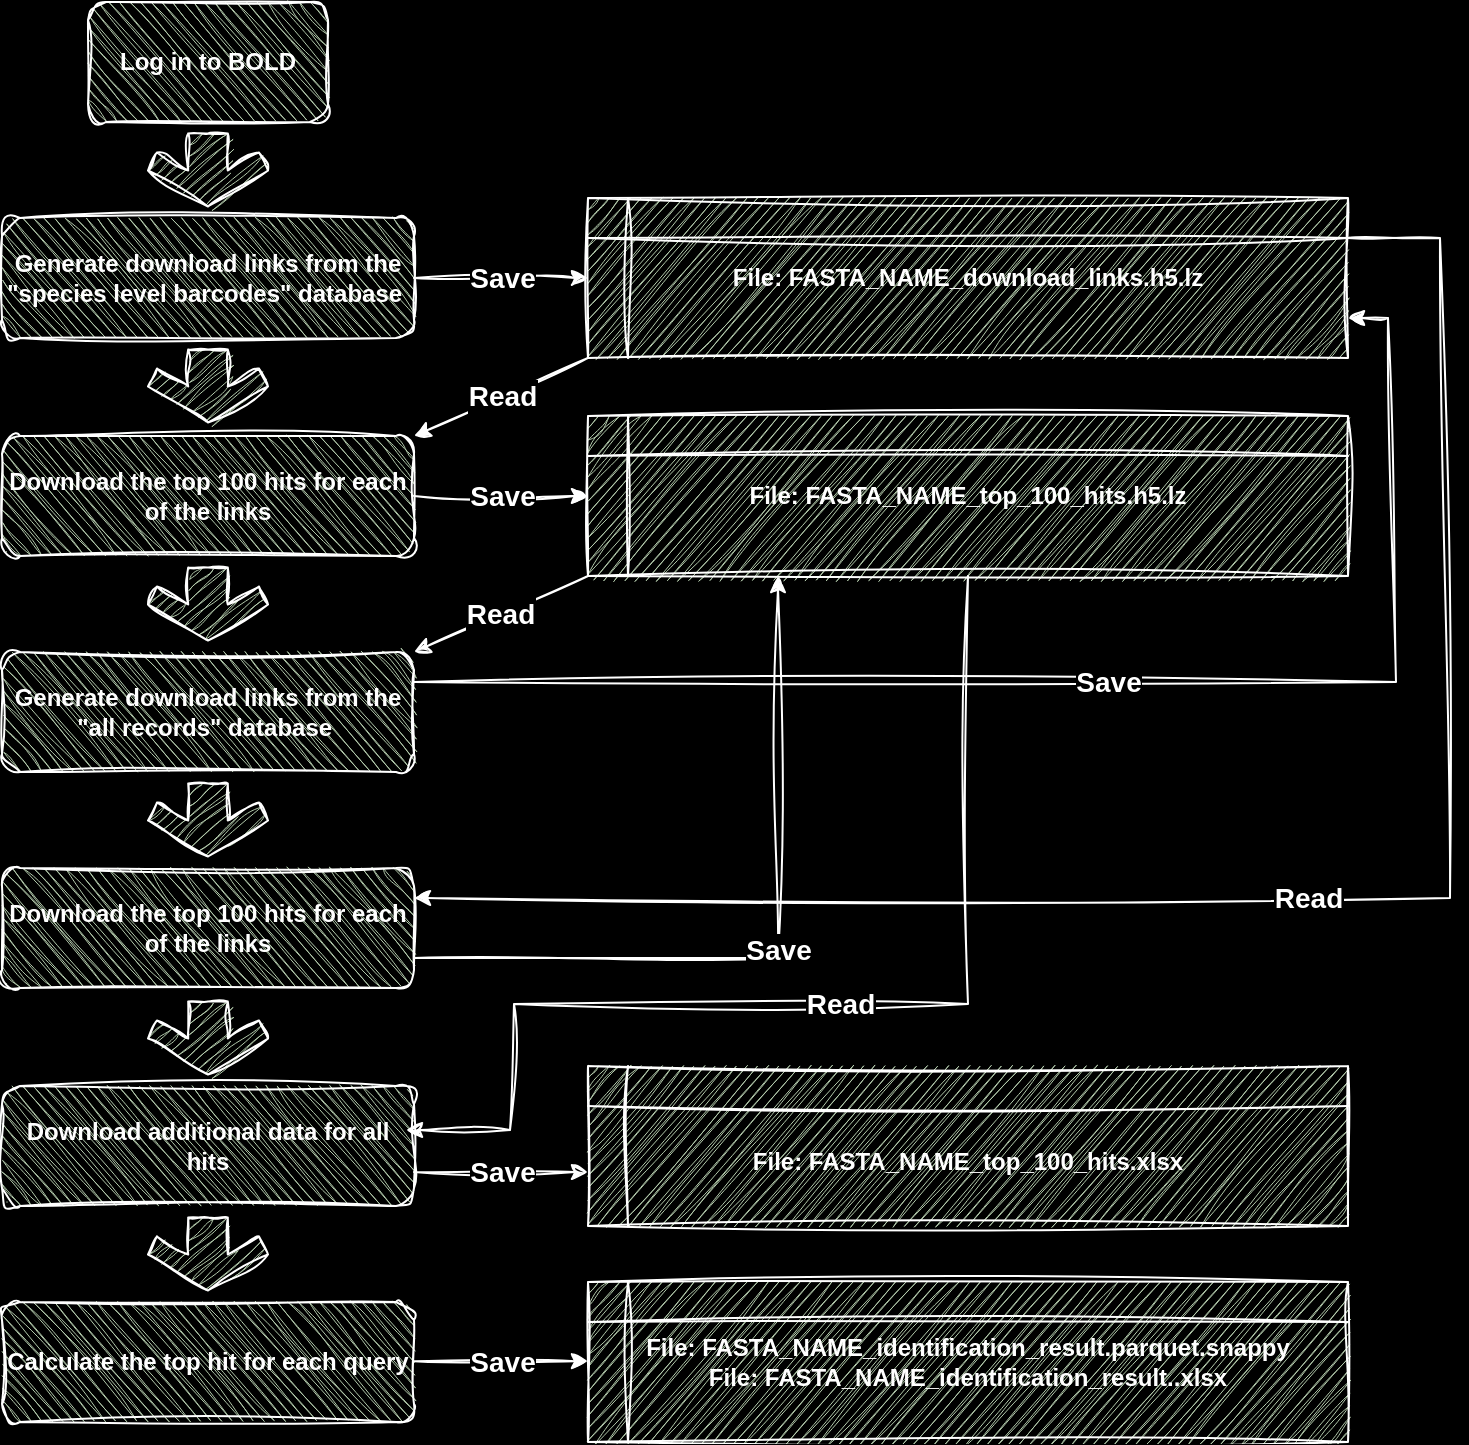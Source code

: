 <mxfile version="24.4.9" type="github">
  <diagram name="Seite-1" id="E304glDuHv-My9nMEjOT">
    <mxGraphModel dx="1027" dy="913" grid="0" gridSize="10" guides="1" tooltips="1" connect="1" arrows="1" fold="1" page="1" pageScale="1" pageWidth="827" pageHeight="1169" background="#000000" math="0" shadow="0">
      <root>
        <mxCell id="0" />
        <mxCell id="1" parent="0" />
        <mxCell id="v3sZ_OI-lQdHN_WBkO5k-1" value="&lt;b&gt;&lt;font color=&quot;#ffffff&quot; face=&quot;Helvetica&quot;&gt;Log in to BOLD&lt;/font&gt;&lt;/b&gt;" style="rounded=1;whiteSpace=wrap;html=1;flipV=1;labelBackgroundColor=none;fillColor=#B2C9AB;strokeColor=#ffffff;fontColor=#000000;glass=0;shadow=0;sketch=1;curveFitting=1;jiggle=2;" parent="1" vertex="1">
          <mxGeometry x="80" y="40" width="120" height="60" as="geometry" />
        </mxCell>
        <mxCell id="v3sZ_OI-lQdHN_WBkO5k-2" value="&lt;b&gt;&lt;font color=&quot;#ffffff&quot;&gt;Generate download links from the &quot;species level barcodes&quot; database&amp;nbsp;&lt;/font&gt;&lt;/b&gt;" style="rounded=1;whiteSpace=wrap;html=1;flipV=1;labelBackgroundColor=none;fillColor=#B2C9AB;strokeColor=#ffffff;fontColor=#000000;sketch=1;curveFitting=1;jiggle=2;" parent="1" vertex="1">
          <mxGeometry x="37" y="148" width="206" height="60" as="geometry" />
        </mxCell>
        <mxCell id="v3sZ_OI-lQdHN_WBkO5k-3" value="&lt;b&gt;&lt;font color=&quot;#ffffff&quot;&gt;Download the top 100 hits for each of the links&lt;/font&gt;&lt;/b&gt;" style="rounded=1;whiteSpace=wrap;html=1;flipV=1;labelBackgroundColor=none;fillColor=#B2C9AB;strokeColor=#ffffff;fontColor=#000000;sketch=1;curveFitting=1;jiggle=2;" parent="1" vertex="1">
          <mxGeometry x="37" y="257" width="206" height="60" as="geometry" />
        </mxCell>
        <mxCell id="v3sZ_OI-lQdHN_WBkO5k-12" value="&lt;b&gt;&lt;font color=&quot;#ffffff&quot;&gt;File: FASTA_NAME_download_links.h5.lz&lt;/font&gt;&lt;/b&gt;" style="shape=internalStorage;whiteSpace=wrap;html=1;backgroundOutline=1;labelBackgroundColor=none;fillColor=#B2C9AB;strokeColor=#FFFFFF;fontColor=#000000;sketch=1;curveFitting=1;jiggle=2;" parent="1" vertex="1">
          <mxGeometry x="330" y="138" width="380" height="80" as="geometry" />
        </mxCell>
        <mxCell id="v3sZ_OI-lQdHN_WBkO5k-24" value="&lt;b&gt;&lt;font color=&quot;#ffffff&quot;&gt;File: FASTA_NAME_top_100_hits.h5.lz&lt;/font&gt;&lt;/b&gt;" style="shape=internalStorage;whiteSpace=wrap;html=1;backgroundOutline=1;labelBackgroundColor=none;fillColor=#B2C9AB;strokeColor=#FFFFFF;fontColor=#000000;sketch=1;curveFitting=1;jiggle=2;" parent="1" vertex="1">
          <mxGeometry x="330" y="247" width="380" height="80" as="geometry" />
        </mxCell>
        <mxCell id="v3sZ_OI-lQdHN_WBkO5k-28" value="" style="html=1;shadow=0;dashed=0;align=center;verticalAlign=middle;shape=mxgraph.arrows2.sharpArrow2;dy1=0.67;dx1=18;dx2=18;dy3=0.15;dx3=27;notch=0;rotation=90;flipV=1;labelBackgroundColor=none;fillColor=#B2C9AB;strokeColor=#ffffff;fontColor=#46495D;sketch=1;curveFitting=1;jiggle=2;" parent="1" vertex="1">
          <mxGeometry x="121.75" y="94" width="36.5" height="60" as="geometry" />
        </mxCell>
        <mxCell id="v3sZ_OI-lQdHN_WBkO5k-29" value="" style="html=1;shadow=0;dashed=0;align=center;verticalAlign=middle;shape=mxgraph.arrows2.sharpArrow2;dy1=0.67;dx1=18;dx2=18;dy3=0.15;dx3=27;notch=0;rotation=90;flipV=1;labelBackgroundColor=none;fillColor=#B2C9AB;strokeColor=#ffffff;fontColor=#46495D;sketch=1;curveFitting=1;jiggle=2;" parent="1" vertex="1">
          <mxGeometry x="121.75" y="202" width="36.5" height="60" as="geometry" />
        </mxCell>
        <mxCell id="qcUZMT7_kW-sap-ayvWj-1" value="&lt;b&gt;&lt;font color=&quot;#ffffff&quot;&gt;Generate download links from the &quot;all records&quot; database&amp;nbsp;&lt;/font&gt;&lt;/b&gt;" style="rounded=1;whiteSpace=wrap;html=1;flipV=1;labelBackgroundColor=none;fillColor=#B2C9AB;strokeColor=#ffffff;fontColor=#000000;sketch=1;curveFitting=1;jiggle=2;" parent="1" vertex="1">
          <mxGeometry x="37" y="365" width="206" height="60" as="geometry" />
        </mxCell>
        <mxCell id="qcUZMT7_kW-sap-ayvWj-2" value="" style="html=1;shadow=0;dashed=0;align=center;verticalAlign=middle;shape=mxgraph.arrows2.sharpArrow2;dy1=0.67;dx1=18;dx2=18;dy3=0.15;dx3=27;notch=0;rotation=90;flipV=1;labelBackgroundColor=none;fillColor=#B2C9AB;strokeColor=#ffffff;fontColor=#46495D;sketch=1;curveFitting=1;jiggle=2;" parent="1" vertex="1">
          <mxGeometry x="121.75" y="311" width="36.5" height="60" as="geometry" />
        </mxCell>
        <mxCell id="qcUZMT7_kW-sap-ayvWj-12" value="&lt;b&gt;&lt;font color=&quot;#ffffff&quot;&gt;Download the top 100 hits for each of the links&lt;/font&gt;&lt;/b&gt;" style="rounded=1;whiteSpace=wrap;html=1;flipV=1;labelBackgroundColor=none;fillColor=#B2C9AB;strokeColor=#ffffff;fontColor=#000000;sketch=1;curveFitting=1;jiggle=2;" parent="1" vertex="1">
          <mxGeometry x="37" y="473" width="206" height="60" as="geometry" />
        </mxCell>
        <mxCell id="qcUZMT7_kW-sap-ayvWj-13" value="" style="html=1;shadow=0;dashed=0;align=center;verticalAlign=middle;shape=mxgraph.arrows2.sharpArrow2;dy1=0.67;dx1=18;dx2=18;dy3=0.15;dx3=27;notch=0;rotation=90;flipV=1;labelBackgroundColor=none;fillColor=#B2C9AB;strokeColor=#ffffff;fontColor=#46495D;sketch=1;curveFitting=1;jiggle=2;" parent="1" vertex="1">
          <mxGeometry x="121.75" y="419" width="36.5" height="60" as="geometry" />
        </mxCell>
        <mxCell id="qcUZMT7_kW-sap-ayvWj-19" value="" style="html=1;shadow=0;dashed=0;align=center;verticalAlign=middle;shape=mxgraph.arrows2.sharpArrow2;dy1=0.67;dx1=18;dx2=18;dy3=0.15;dx3=27;notch=0;rotation=90;flipV=1;labelBackgroundColor=none;fillColor=#B2C9AB;strokeColor=#ffffff;fontColor=#46495D;sketch=1;curveFitting=1;jiggle=2;" parent="1" vertex="1">
          <mxGeometry x="121.75" y="528" width="36.5" height="60" as="geometry" />
        </mxCell>
        <mxCell id="qcUZMT7_kW-sap-ayvWj-20" value="&lt;b&gt;&lt;font color=&quot;#ffffff&quot;&gt;Download additional data for all hits&lt;/font&gt;&lt;/b&gt;" style="rounded=1;whiteSpace=wrap;html=1;flipV=1;labelBackgroundColor=none;fillColor=#B2C9AB;strokeColor=#ffffff;fontColor=#000000;sketch=1;curveFitting=1;jiggle=2;" parent="1" vertex="1">
          <mxGeometry x="37" y="582" width="206" height="60" as="geometry" />
        </mxCell>
        <mxCell id="qcUZMT7_kW-sap-ayvWj-23" value="&lt;br&gt;&lt;div&gt;&lt;b&gt;&lt;font color=&quot;#ffffff&quot;&gt;File: FASTA_NAME_top_100_hits.xlsx&lt;/font&gt;&lt;/b&gt;&lt;br&gt;&lt;/div&gt;" style="shape=internalStorage;whiteSpace=wrap;html=1;backgroundOutline=1;labelBackgroundColor=none;fillColor=#B2C9AB;strokeColor=#ffffff;fontColor=#000000;sketch=1;curveFitting=1;jiggle=2;" parent="1" vertex="1">
          <mxGeometry x="330" y="572" width="380" height="80" as="geometry" />
        </mxCell>
        <mxCell id="qcUZMT7_kW-sap-ayvWj-26" value="&lt;b&gt;&lt;font color=&quot;#ffffff&quot;&gt;Calculate the top hit for each query&lt;/font&gt;&lt;/b&gt;" style="rounded=1;whiteSpace=wrap;html=1;flipV=1;labelBackgroundColor=none;fillColor=#B2C9AB;strokeColor=#ffffff;fontColor=#000000;sketch=1;curveFitting=1;jiggle=2;" parent="1" vertex="1">
          <mxGeometry x="37" y="690" width="206" height="60" as="geometry" />
        </mxCell>
        <mxCell id="qcUZMT7_kW-sap-ayvWj-27" value="" style="html=1;shadow=0;dashed=0;align=center;verticalAlign=middle;shape=mxgraph.arrows2.sharpArrow2;dy1=0.67;dx1=18;dx2=18;dy3=0.15;dx3=27;notch=0;rotation=90;flipV=1;labelBackgroundColor=none;fillColor=#B2C9AB;strokeColor=#ffffff;fontColor=#46495D;sketch=1;curveFitting=1;jiggle=2;" parent="1" vertex="1">
          <mxGeometry x="121.75" y="636" width="36.5" height="60" as="geometry" />
        </mxCell>
        <mxCell id="qcUZMT7_kW-sap-ayvWj-30" value="&lt;b&gt;&lt;font color=&quot;#ffffff&quot;&gt;File: FASTA_NAME_identification_result.parquet.snappy&lt;/font&gt;&lt;/b&gt;&lt;div&gt;&lt;b&gt;&lt;font color=&quot;#ffffff&quot;&gt;File: FASTA_NAME_identification_result..xlsx&lt;/font&gt;&lt;/b&gt;&lt;br&gt;&lt;/div&gt;" style="shape=internalStorage;whiteSpace=wrap;html=1;backgroundOutline=1;labelBackgroundColor=none;fillColor=#B2C9AB;strokeColor=#ffffff;fontColor=#000000;sketch=1;curveFitting=1;jiggle=2;" parent="1" vertex="1">
          <mxGeometry x="330" y="680" width="380" height="80" as="geometry" />
        </mxCell>
        <mxCell id="3W-dGtz34JTeuM_kxxyQ-4" value="Save" style="endArrow=classic;html=1;rounded=0;strokeColor=#ffffff;labelBackgroundColor=#000000;fontColor=#FFFFFF;fontSize=14;fontStyle=1;sketch=1;curveFitting=1;jiggle=2;exitX=1;exitY=0.5;exitDx=0;exitDy=0;entryX=0;entryY=0.5;entryDx=0;entryDy=0;" edge="1" parent="1" source="v3sZ_OI-lQdHN_WBkO5k-2" target="v3sZ_OI-lQdHN_WBkO5k-12">
          <mxGeometry relative="1" as="geometry">
            <mxPoint x="270" y="100" as="sourcePoint" />
            <mxPoint x="370" y="100" as="targetPoint" />
          </mxGeometry>
        </mxCell>
        <mxCell id="3W-dGtz34JTeuM_kxxyQ-7" value="Read" style="endArrow=classic;html=1;rounded=0;strokeColor=#ffffff;labelBackgroundColor=#000000;fontColor=#FFFFFF;fontSize=14;fontStyle=1;sketch=1;curveFitting=1;jiggle=2;entryX=1;entryY=0;entryDx=0;entryDy=0;exitX=0;exitY=1;exitDx=0;exitDy=0;" edge="1" parent="1" source="v3sZ_OI-lQdHN_WBkO5k-12" target="v3sZ_OI-lQdHN_WBkO5k-3">
          <mxGeometry relative="1" as="geometry">
            <mxPoint x="254" y="229" as="sourcePoint" />
            <mxPoint x="340" y="188" as="targetPoint" />
          </mxGeometry>
        </mxCell>
        <mxCell id="3W-dGtz34JTeuM_kxxyQ-8" value="Save" style="endArrow=classic;html=1;rounded=0;strokeColor=#ffffff;labelBackgroundColor=#000000;fontColor=#FFFFFF;fontSize=14;fontStyle=1;sketch=1;curveFitting=1;jiggle=2;exitX=1;exitY=0.5;exitDx=0;exitDy=0;entryX=0;entryY=0.5;entryDx=0;entryDy=0;" edge="1" parent="1" source="v3sZ_OI-lQdHN_WBkO5k-3" target="v3sZ_OI-lQdHN_WBkO5k-24">
          <mxGeometry relative="1" as="geometry">
            <mxPoint x="253" y="188" as="sourcePoint" />
            <mxPoint x="340" y="188" as="targetPoint" />
          </mxGeometry>
        </mxCell>
        <mxCell id="3W-dGtz34JTeuM_kxxyQ-9" value="Read" style="endArrow=classic;html=1;rounded=0;strokeColor=#ffffff;labelBackgroundColor=#000000;fontColor=#FFFFFF;fontSize=14;fontStyle=1;sketch=1;curveFitting=1;jiggle=2;entryX=1;entryY=0;entryDx=0;entryDy=0;exitX=0;exitY=1;exitDx=0;exitDy=0;" edge="1" parent="1" source="v3sZ_OI-lQdHN_WBkO5k-24" target="qcUZMT7_kW-sap-ayvWj-1">
          <mxGeometry relative="1" as="geometry">
            <mxPoint x="340" y="228" as="sourcePoint" />
            <mxPoint x="253" y="267" as="targetPoint" />
          </mxGeometry>
        </mxCell>
        <mxCell id="3W-dGtz34JTeuM_kxxyQ-10" value="Save" style="endArrow=classic;html=1;rounded=0;strokeColor=#ffffff;labelBackgroundColor=#000000;fontColor=#FFFFFF;fontSize=14;fontStyle=1;sketch=1;curveFitting=1;jiggle=2;exitX=1;exitY=0.25;exitDx=0;exitDy=0;entryX=1;entryY=0.75;entryDx=0;entryDy=0;" edge="1" parent="1" source="qcUZMT7_kW-sap-ayvWj-1" target="v3sZ_OI-lQdHN_WBkO5k-12">
          <mxGeometry relative="1" as="geometry">
            <mxPoint x="291" y="390" as="sourcePoint" />
            <mxPoint x="378" y="390" as="targetPoint" />
            <Array as="points">
              <mxPoint x="734" y="380" />
              <mxPoint x="730" y="198" />
            </Array>
          </mxGeometry>
        </mxCell>
        <mxCell id="3W-dGtz34JTeuM_kxxyQ-12" value="Read" style="endArrow=classic;html=1;rounded=0;strokeColor=#ffffff;labelBackgroundColor=#000000;fontColor=#FFFFFF;fontSize=14;fontStyle=1;sketch=1;curveFitting=1;jiggle=2;entryX=1;entryY=0.25;entryDx=0;entryDy=0;exitX=1;exitY=0.25;exitDx=0;exitDy=0;" edge="1" parent="1" source="v3sZ_OI-lQdHN_WBkO5k-12" target="qcUZMT7_kW-sap-ayvWj-12">
          <mxGeometry relative="1" as="geometry">
            <mxPoint x="606" y="464" as="sourcePoint" />
            <mxPoint x="519" y="502" as="targetPoint" />
            <Array as="points">
              <mxPoint x="756" y="158" />
              <mxPoint x="761" y="488" />
            </Array>
          </mxGeometry>
        </mxCell>
        <mxCell id="3W-dGtz34JTeuM_kxxyQ-14" value="Save" style="endArrow=classic;html=1;rounded=0;strokeColor=#ffffff;labelBackgroundColor=#000000;fontColor=#FFFFFF;fontSize=14;fontStyle=1;sketch=1;curveFitting=1;jiggle=2;exitX=1;exitY=0.75;exitDx=0;exitDy=0;entryX=0.25;entryY=1;entryDx=0;entryDy=0;" edge="1" parent="1" source="qcUZMT7_kW-sap-ayvWj-12" target="v3sZ_OI-lQdHN_WBkO5k-24">
          <mxGeometry relative="1" as="geometry">
            <mxPoint x="296" y="512" as="sourcePoint" />
            <mxPoint x="383" y="512" as="targetPoint" />
            <Array as="points">
              <mxPoint x="425" y="518" />
            </Array>
          </mxGeometry>
        </mxCell>
        <mxCell id="3W-dGtz34JTeuM_kxxyQ-15" value="Read" style="endArrow=classic;html=1;rounded=0;strokeColor=#ffffff;labelBackgroundColor=#000000;fontColor=#FFFFFF;fontSize=14;fontStyle=1;sketch=1;curveFitting=1;jiggle=2;entryX=1;entryY=0;entryDx=0;entryDy=0;exitX=0.5;exitY=1;exitDx=0;exitDy=0;" edge="1" parent="1" source="v3sZ_OI-lQdHN_WBkO5k-24">
          <mxGeometry relative="1" as="geometry">
            <mxPoint x="326" y="565" as="sourcePoint" />
            <mxPoint x="239" y="604" as="targetPoint" />
            <Array as="points">
              <mxPoint x="520" y="541" />
              <mxPoint x="293" y="541" />
              <mxPoint x="291" y="604" />
            </Array>
          </mxGeometry>
        </mxCell>
        <mxCell id="3W-dGtz34JTeuM_kxxyQ-16" value="Save" style="endArrow=classic;html=1;rounded=0;strokeColor=#ffffff;labelBackgroundColor=#000000;fontColor=#FFFFFF;fontSize=14;fontStyle=1;sketch=1;curveFitting=1;jiggle=2;exitX=1;exitY=0.5;exitDx=0;exitDy=0;entryX=0;entryY=0.5;entryDx=0;entryDy=0;" edge="1" parent="1">
          <mxGeometry relative="1" as="geometry">
            <mxPoint x="243" y="625" as="sourcePoint" />
            <mxPoint x="330" y="625" as="targetPoint" />
          </mxGeometry>
        </mxCell>
        <mxCell id="3W-dGtz34JTeuM_kxxyQ-17" value="Save" style="endArrow=classic;html=1;rounded=0;strokeColor=#ffffff;labelBackgroundColor=#000000;fontColor=#FFFFFF;fontSize=14;fontStyle=1;sketch=1;curveFitting=1;jiggle=2;exitX=1;exitY=0.5;exitDx=0;exitDy=0;entryX=0;entryY=0.5;entryDx=0;entryDy=0;" edge="1" parent="1">
          <mxGeometry relative="1" as="geometry">
            <mxPoint x="243" y="719.58" as="sourcePoint" />
            <mxPoint x="330" y="719.58" as="targetPoint" />
          </mxGeometry>
        </mxCell>
      </root>
    </mxGraphModel>
  </diagram>
</mxfile>
